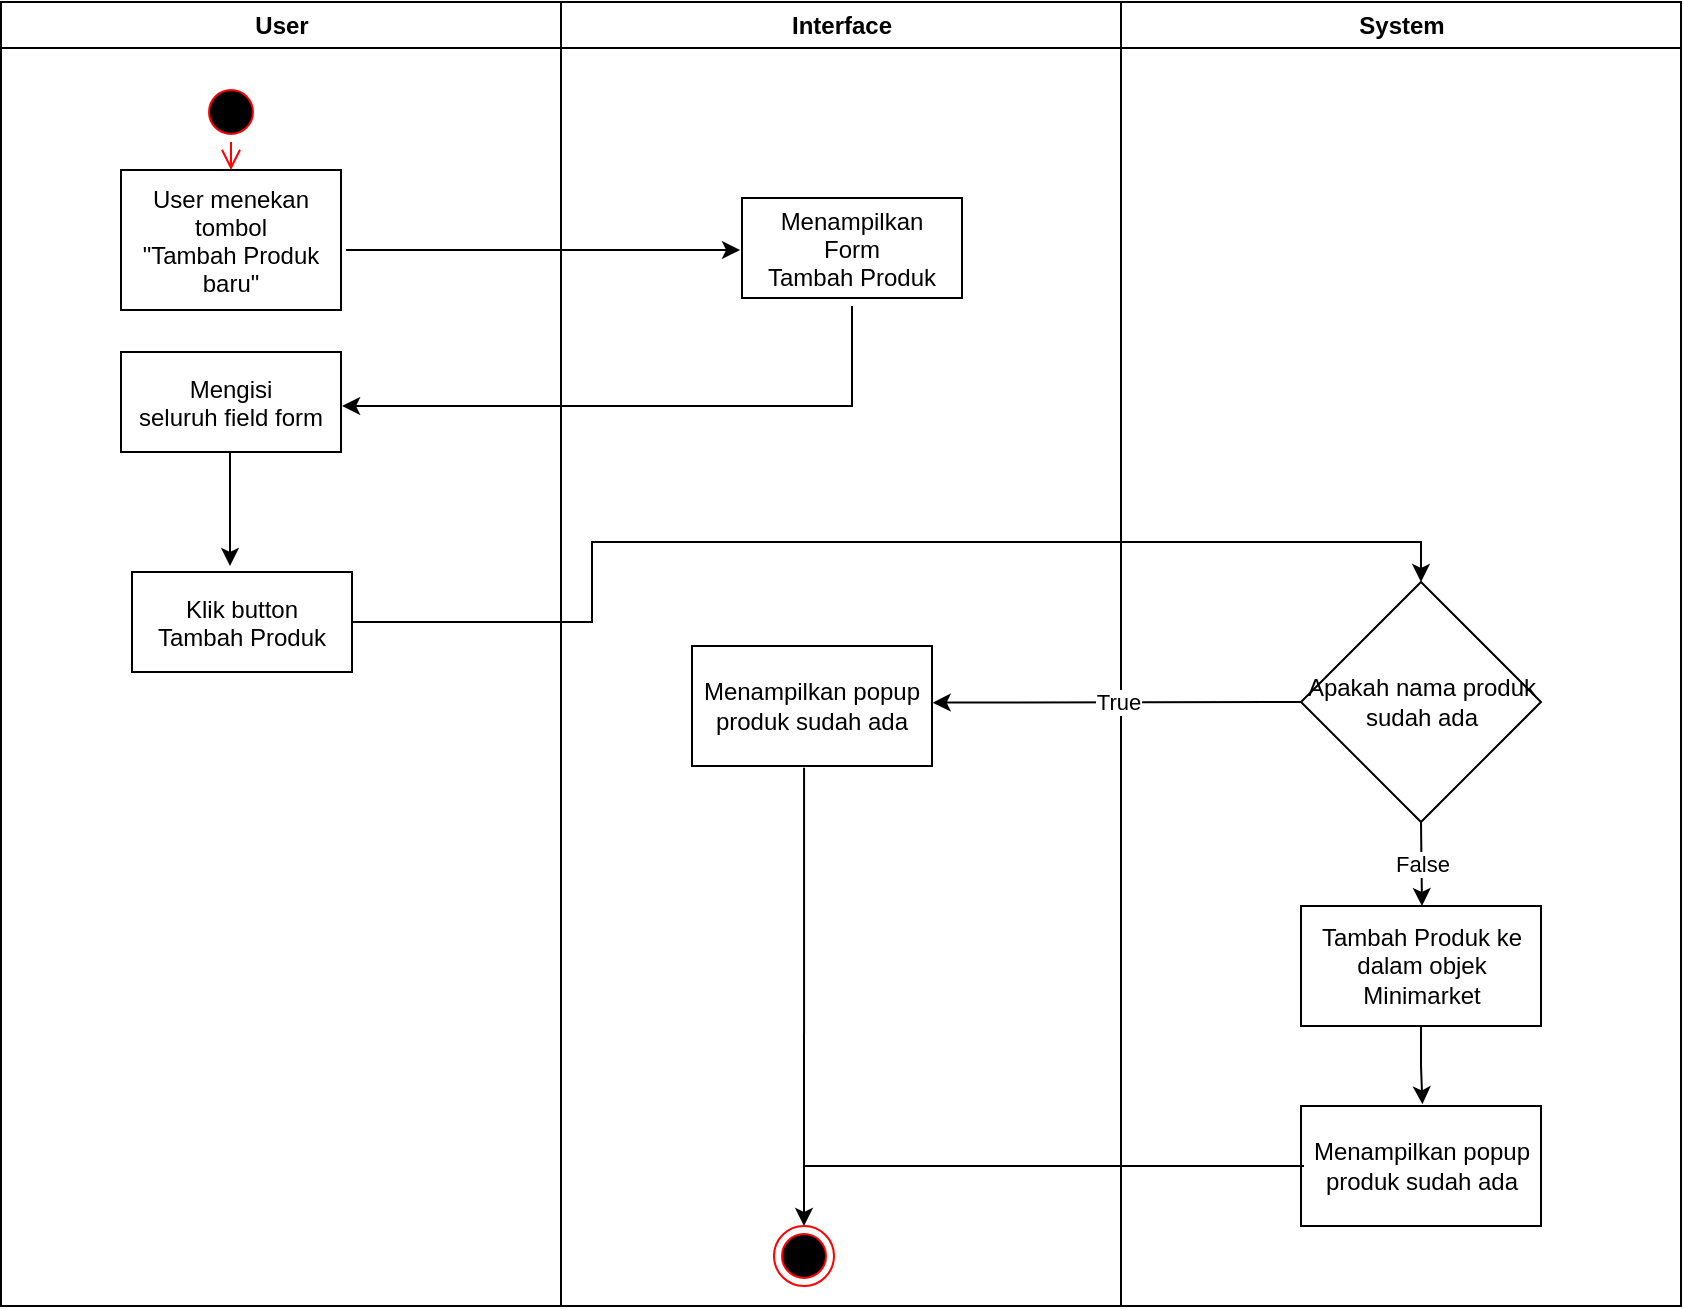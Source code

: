 <mxfile version="16.2.4" type="device"><diagram name="Page-1" id="e7e014a7-5840-1c2e-5031-d8a46d1fe8dd"><mxGraphModel dx="916" dy="565" grid="1" gridSize="10" guides="1" tooltips="1" connect="1" arrows="1" fold="1" page="1" pageScale="1" pageWidth="1169" pageHeight="826" background="none" math="0" shadow="0"><root><mxCell id="0"/><mxCell id="1" parent="0"/><mxCell id="2" value="User" style="swimlane;whiteSpace=wrap" parent="1" vertex="1"><mxGeometry x="164.5" y="128" width="280" height="652" as="geometry"/></mxCell><mxCell id="5" value="" style="ellipse;shape=startState;fillColor=#000000;strokeColor=#ff0000;" parent="2" vertex="1"><mxGeometry x="100" y="40" width="30" height="30" as="geometry"/></mxCell><mxCell id="6" value="" style="edgeStyle=elbowEdgeStyle;elbow=horizontal;verticalAlign=bottom;endArrow=open;endSize=8;strokeColor=#FF0000;endFill=1;rounded=0" parent="2" source="5" target="7" edge="1"><mxGeometry x="100" y="40" as="geometry"><mxPoint x="115" y="110" as="targetPoint"/></mxGeometry></mxCell><mxCell id="7" value="User menekan &#xA;tombol&#xA; &quot;Tambah Produk&#xA; baru&quot;" style="" parent="2" vertex="1"><mxGeometry x="60" y="84" width="110" height="70" as="geometry"/></mxCell><mxCell id="3_cRiMKnquSzUiK4YBfm-44" style="edgeStyle=orthogonalEdgeStyle;rounded=0;orthogonalLoop=1;jettySize=auto;html=1;" edge="1" parent="2" source="8"><mxGeometry relative="1" as="geometry"><mxPoint x="114.5" y="282" as="targetPoint"/></mxGeometry></mxCell><mxCell id="8" value="Mengisi &#xA;seluruh field form" style="" parent="2" vertex="1"><mxGeometry x="60" y="175" width="110" height="50" as="geometry"/></mxCell><mxCell id="10" value="Klik button &#xA;Tambah Produk" style="" parent="2" vertex="1"><mxGeometry x="65.5" y="285" width="110" height="50" as="geometry"/></mxCell><mxCell id="3" value="Interface" style="swimlane;whiteSpace=wrap" parent="1" vertex="1"><mxGeometry x="444.5" y="128" width="280" height="652" as="geometry"/></mxCell><mxCell id="15" value="Menampilkan &#xA;Form &#xA;Tambah Produk" style="" parent="3" vertex="1"><mxGeometry x="90.5" y="98" width="110" height="50" as="geometry"/></mxCell><mxCell id="3_cRiMKnquSzUiK4YBfm-54" style="edgeStyle=orthogonalEdgeStyle;rounded=0;orthogonalLoop=1;jettySize=auto;html=1;entryX=0.5;entryY=0;entryDx=0;entryDy=0;exitX=0.467;exitY=1.014;exitDx=0;exitDy=0;exitPerimeter=0;" edge="1" parent="3" source="3_cRiMKnquSzUiK4YBfm-49" target="38"><mxGeometry relative="1" as="geometry"/></mxCell><mxCell id="3_cRiMKnquSzUiK4YBfm-49" value="Menampilkan popup produk sudah ada" style="rounded=0;whiteSpace=wrap;html=1;" vertex="1" parent="3"><mxGeometry x="65.5" y="322" width="120" height="60" as="geometry"/></mxCell><mxCell id="38" value="" style="ellipse;shape=endState;fillColor=#000000;strokeColor=#ff0000" parent="3" vertex="1"><mxGeometry x="106.5" y="612" width="30" height="30" as="geometry"/></mxCell><mxCell id="4" value="System" style="swimlane;whiteSpace=wrap" parent="1" vertex="1"><mxGeometry x="724.5" y="128" width="280" height="652" as="geometry"/></mxCell><mxCell id="3_cRiMKnquSzUiK4YBfm-45" value="Apakah nama produk sudah ada" style="rhombus;whiteSpace=wrap;html=1;" vertex="1" parent="4"><mxGeometry x="90" y="290" width="120" height="120" as="geometry"/></mxCell><mxCell id="3_cRiMKnquSzUiK4YBfm-63" style="edgeStyle=orthogonalEdgeStyle;rounded=0;orthogonalLoop=1;jettySize=auto;html=1;entryX=0.506;entryY=-0.014;entryDx=0;entryDy=0;entryPerimeter=0;endArrow=classic;endFill=1;" edge="1" parent="4" source="3_cRiMKnquSzUiK4YBfm-48" target="3_cRiMKnquSzUiK4YBfm-58"><mxGeometry relative="1" as="geometry"/></mxCell><mxCell id="3_cRiMKnquSzUiK4YBfm-48" value="Tambah Produk ke dalam objek Minimarket" style="rounded=0;whiteSpace=wrap;html=1;" vertex="1" parent="4"><mxGeometry x="90" y="452" width="120" height="60" as="geometry"/></mxCell><mxCell id="3_cRiMKnquSzUiK4YBfm-50" value="" style="endArrow=classic;html=1;rounded=0;exitX=0.5;exitY=1;exitDx=0;exitDy=0;" edge="1" parent="4"><mxGeometry relative="1" as="geometry"><mxPoint x="150" y="410" as="sourcePoint"/><mxPoint x="150.5" y="452" as="targetPoint"/></mxGeometry></mxCell><mxCell id="3_cRiMKnquSzUiK4YBfm-51" value="False" style="edgeLabel;resizable=0;html=1;align=center;verticalAlign=middle;" connectable="0" vertex="1" parent="3_cRiMKnquSzUiK4YBfm-50"><mxGeometry relative="1" as="geometry"/></mxCell><mxCell id="3_cRiMKnquSzUiK4YBfm-58" value="Menampilkan popup produk sudah ada" style="rounded=0;whiteSpace=wrap;html=1;" vertex="1" parent="4"><mxGeometry x="90" y="552" width="120" height="60" as="geometry"/></mxCell><mxCell id="3_cRiMKnquSzUiK4YBfm-41" style="edgeStyle=orthogonalEdgeStyle;rounded=0;orthogonalLoop=1;jettySize=auto;html=1;exitX=1.023;exitY=0.571;exitDx=0;exitDy=0;exitPerimeter=0;entryX=-0.009;entryY=0.52;entryDx=0;entryDy=0;entryPerimeter=0;" edge="1" parent="1" source="7" target="15"><mxGeometry relative="1" as="geometry"><mxPoint x="520" y="249" as="targetPoint"/></mxGeometry></mxCell><mxCell id="3_cRiMKnquSzUiK4YBfm-43" style="edgeStyle=orthogonalEdgeStyle;rounded=0;orthogonalLoop=1;jettySize=auto;html=1;entryX=1.005;entryY=0.54;entryDx=0;entryDy=0;entryPerimeter=0;" edge="1" parent="1" target="8"><mxGeometry relative="1" as="geometry"><mxPoint x="590" y="280" as="sourcePoint"/><Array as="points"><mxPoint x="590" y="330"/></Array></mxGeometry></mxCell><mxCell id="3_cRiMKnquSzUiK4YBfm-46" style="edgeStyle=orthogonalEdgeStyle;rounded=0;orthogonalLoop=1;jettySize=auto;html=1;entryX=0.5;entryY=0;entryDx=0;entryDy=0;exitX=1;exitY=0.5;exitDx=0;exitDy=0;exitPerimeter=0;" edge="1" parent="1" source="10" target="3_cRiMKnquSzUiK4YBfm-45"><mxGeometry relative="1" as="geometry"><Array as="points"><mxPoint x="460" y="438"/><mxPoint x="460" y="398"/><mxPoint x="875" y="398"/></Array></mxGeometry></mxCell><mxCell id="3_cRiMKnquSzUiK4YBfm-52" value="" style="endArrow=classic;html=1;rounded=0;exitX=0;exitY=0.5;exitDx=0;exitDy=0;entryX=1.003;entryY=0.472;entryDx=0;entryDy=0;entryPerimeter=0;" edge="1" parent="1" source="3_cRiMKnquSzUiK4YBfm-45" target="3_cRiMKnquSzUiK4YBfm-49"><mxGeometry relative="1" as="geometry"><mxPoint x="570" y="380" as="sourcePoint"/><mxPoint x="670" y="380" as="targetPoint"/></mxGeometry></mxCell><mxCell id="3_cRiMKnquSzUiK4YBfm-53" value="True" style="edgeLabel;resizable=0;html=1;align=center;verticalAlign=middle;" connectable="0" vertex="1" parent="3_cRiMKnquSzUiK4YBfm-52"><mxGeometry relative="1" as="geometry"/></mxCell><mxCell id="3_cRiMKnquSzUiK4YBfm-65" style="edgeStyle=orthogonalEdgeStyle;rounded=0;orthogonalLoop=1;jettySize=auto;html=1;endArrow=none;endFill=0;" edge="1" parent="1"><mxGeometry relative="1" as="geometry"><mxPoint x="566" y="710" as="targetPoint"/><mxPoint x="816" y="710" as="sourcePoint"/></mxGeometry></mxCell></root></mxGraphModel></diagram></mxfile>